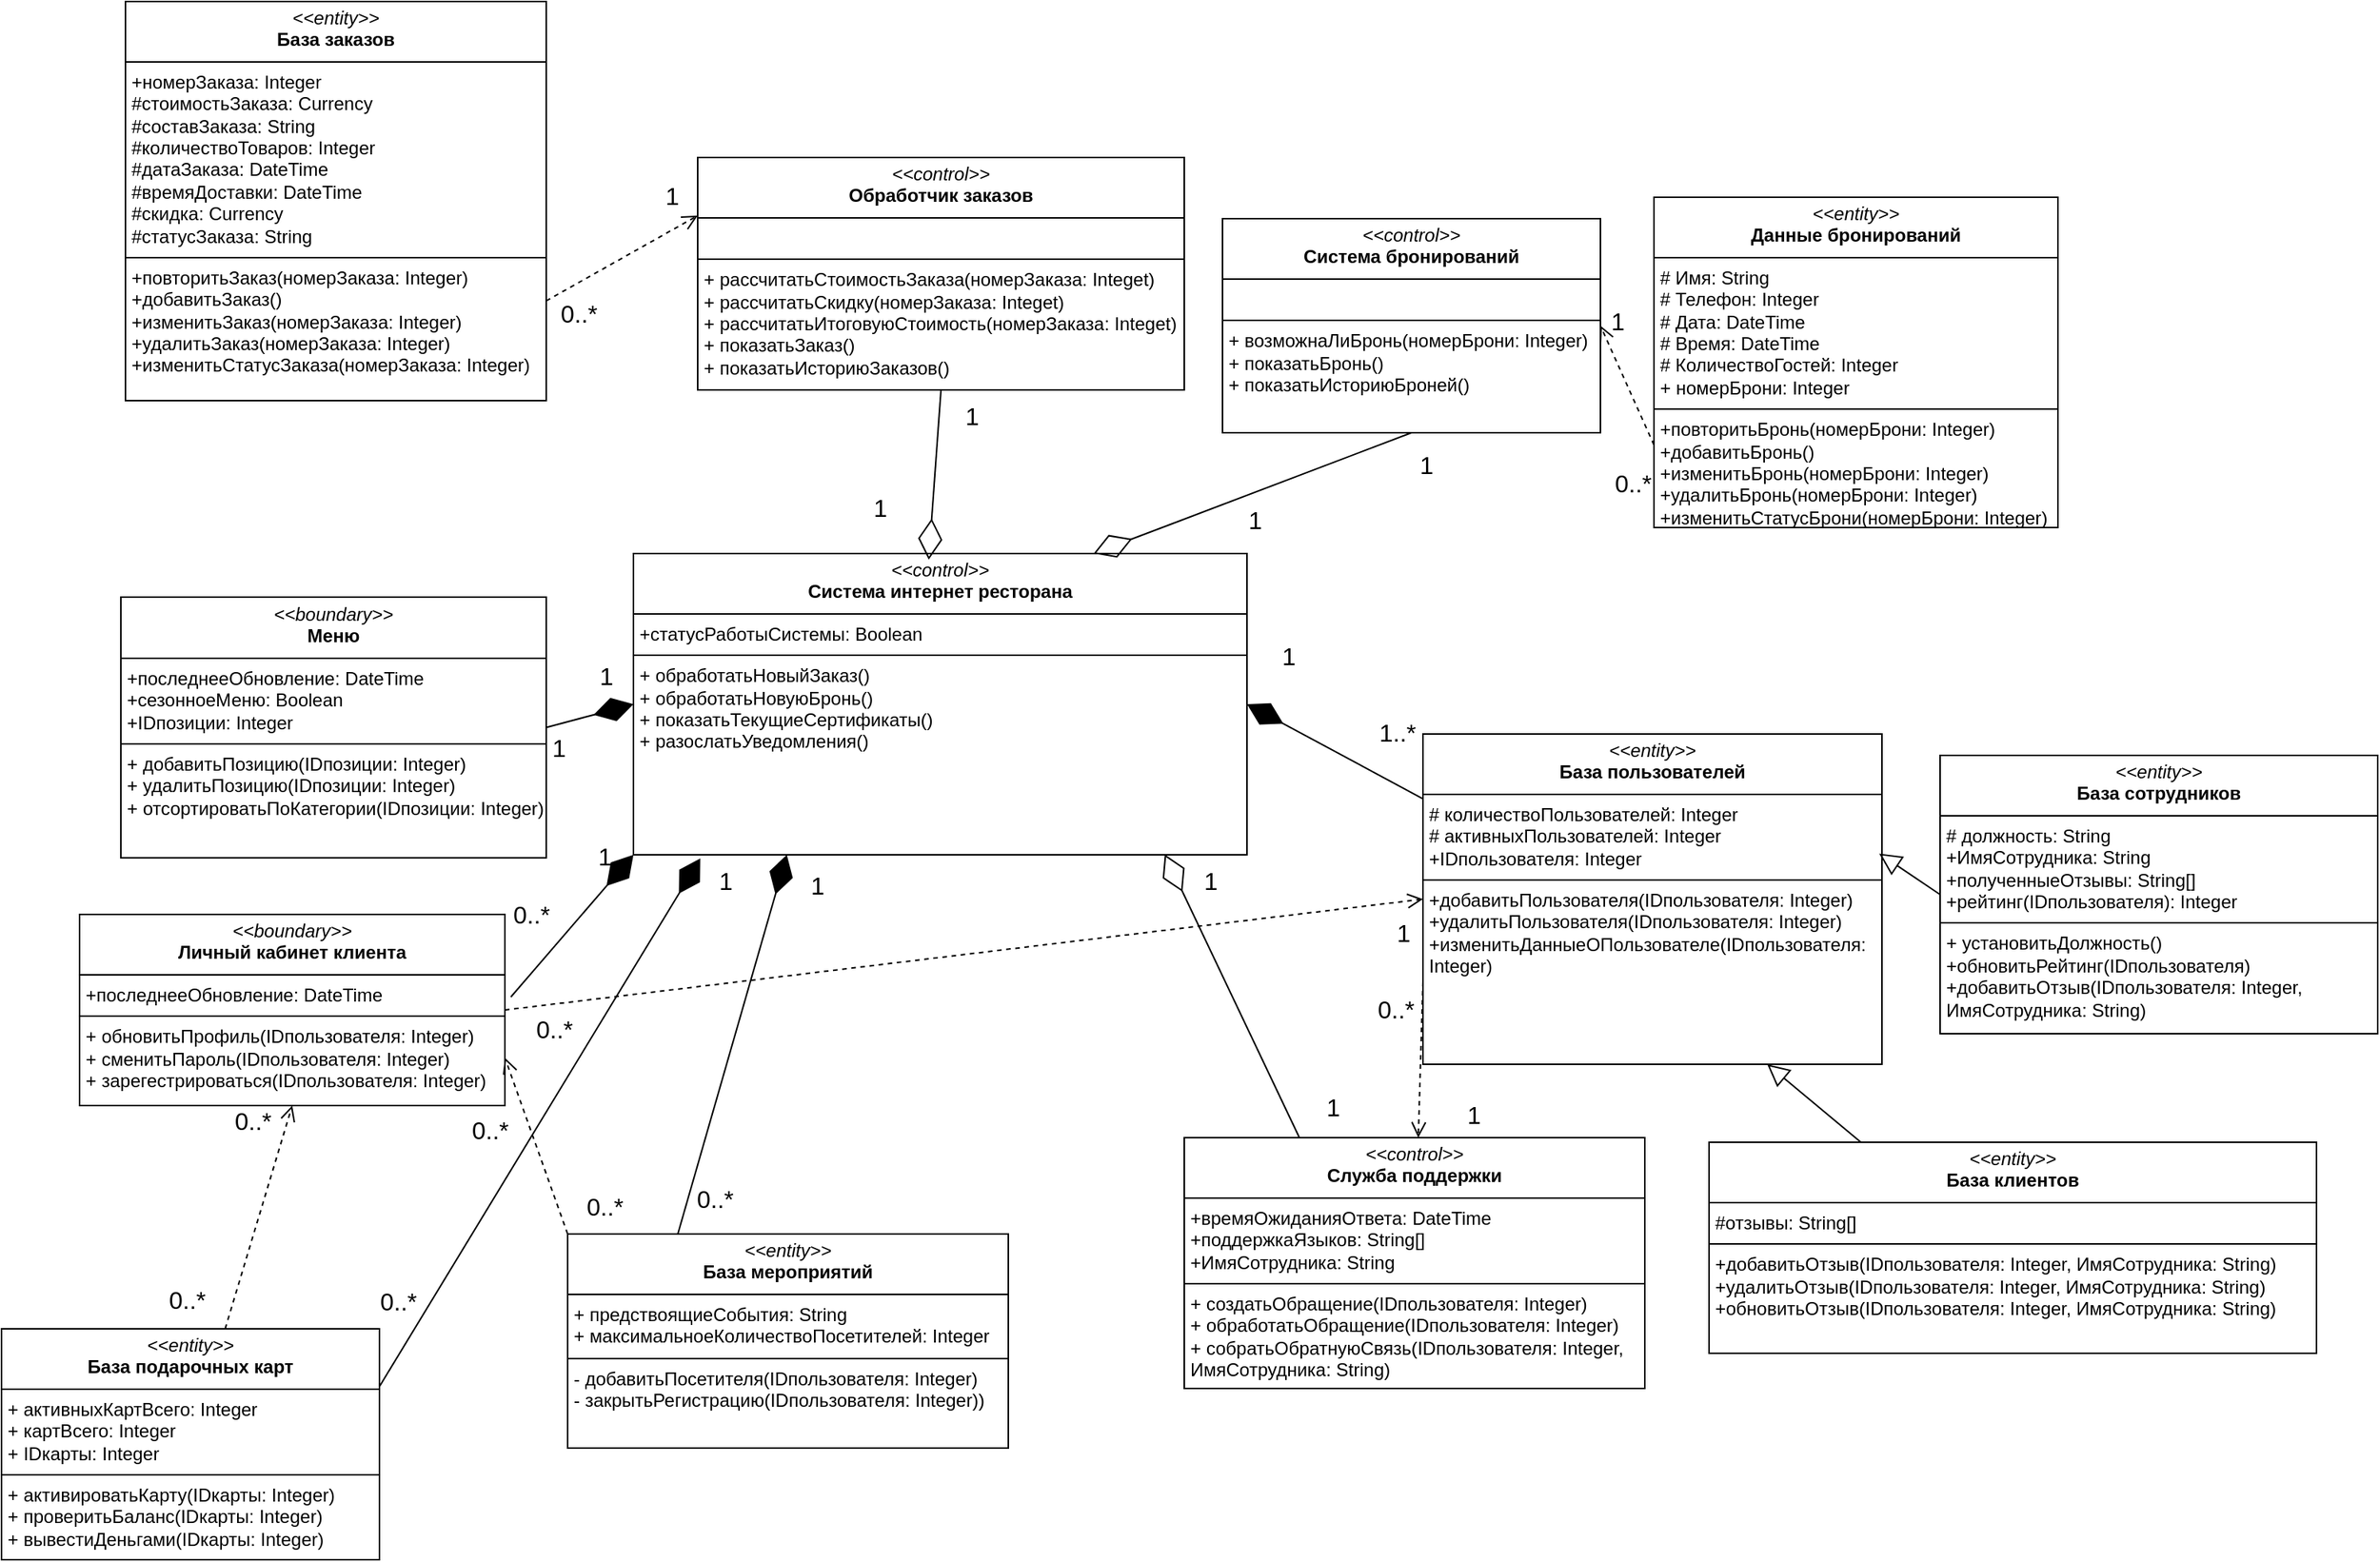 <mxfile version="26.2.3">
  <diagram name="Страница — 1" id="i-jICDS2N_sPtlZ7AATH">
    <mxGraphModel dx="1758" dy="1395" grid="0" gridSize="10" guides="1" tooltips="1" connect="1" arrows="1" fold="1" page="0" pageScale="1" pageWidth="827" pageHeight="1169" math="0" shadow="0">
      <root>
        <mxCell id="0" />
        <mxCell id="1" parent="0" />
        <mxCell id="_OhvTyBy3wQau70cZue0-6" value="&lt;p style=&quot;margin:0px;margin-top:4px;text-align:center;&quot;&gt;&lt;i&gt;&amp;lt;&amp;lt;сontrol&amp;gt;&amp;gt;&lt;/i&gt;&lt;br&gt;&lt;b&gt;Система интернет ресторана&lt;/b&gt;&lt;/p&gt;&lt;hr size=&quot;1&quot; style=&quot;border-style:solid;&quot;&gt;&lt;p style=&quot;margin:0px;margin-left:4px;&quot;&gt;+статусРаботыСистемы: Boolean&lt;/p&gt;&lt;hr size=&quot;1&quot; style=&quot;border-style:solid;&quot;&gt;&lt;p style=&quot;margin:0px;margin-left:4px;&quot;&gt;+ обработатьНовыйЗаказ()&lt;/p&gt;&lt;p style=&quot;margin:0px;margin-left:4px;&quot;&gt;+ обработатьНовуюБронь()&lt;/p&gt;&lt;p style=&quot;margin:0px;margin-left:4px;&quot;&gt;+ показатьТекущиеСертификаты()&lt;/p&gt;&lt;p style=&quot;margin:0px;margin-left:4px;&quot;&gt;&lt;span style=&quot;background-color: transparent; color: light-dark(rgb(0, 0, 0), rgb(255, 255, 255));&quot;&gt;+ разослатьУведомления()&lt;/span&gt;&lt;/p&gt;" style="verticalAlign=top;align=left;overflow=fill;html=1;whiteSpace=wrap;" vertex="1" parent="1">
          <mxGeometry x="-255" y="129" width="401" height="197" as="geometry" />
        </mxCell>
        <mxCell id="_OhvTyBy3wQau70cZue0-7" value="&lt;p style=&quot;margin:0px;margin-top:4px;text-align:center;&quot;&gt;&lt;i&gt;&amp;lt;&amp;lt;entity&amp;gt;&amp;gt;&lt;/i&gt;&lt;br&gt;&lt;b&gt;База заказов&lt;/b&gt;&lt;/p&gt;&lt;hr size=&quot;1&quot; style=&quot;border-style:solid;&quot;&gt;&lt;p style=&quot;margin:0px;margin-left:4px;&quot;&gt;+номерЗаказа: Integer&lt;/p&gt;&lt;p style=&quot;margin:0px;margin-left:4px;&quot;&gt;#стоимостьЗаказа: Currency&lt;/p&gt;&lt;p style=&quot;margin:0px;margin-left:4px;&quot;&gt;#составЗаказа: String&lt;/p&gt;&lt;p style=&quot;margin:0px;margin-left:4px;&quot;&gt;#количествоТоваров: Integer&lt;/p&gt;&lt;p style=&quot;margin:0px;margin-left:4px;&quot;&gt;#датаЗаказа: DateTime&lt;/p&gt;&lt;p style=&quot;margin:0px;margin-left:4px;&quot;&gt;#времяДоставки: DateTime&lt;/p&gt;&lt;p style=&quot;margin:0px;margin-left:4px;&quot;&gt;#скидка: Currency&lt;/p&gt;&lt;p style=&quot;margin:0px;margin-left:4px;&quot;&gt;#статусЗаказа: String&lt;br&gt;&lt;/p&gt;&lt;hr size=&quot;1&quot; style=&quot;border-style:solid;&quot;&gt;&lt;p style=&quot;margin: 0px 0px 0px 4px;&quot;&gt;+повторитьЗаказ(номерЗаказа: Integer)&lt;/p&gt;&lt;p style=&quot;margin: 0px 0px 0px 4px;&quot;&gt;+добавитьЗаказ()&lt;/p&gt;&lt;p style=&quot;margin: 0px 0px 0px 4px;&quot;&gt;+изменитьЗаказ(&lt;span style=&quot;background-color: transparent; color: light-dark(rgb(0, 0, 0), rgb(255, 255, 255));&quot;&gt;номерЗаказа: Integer&lt;/span&gt;&lt;span style=&quot;background-color: transparent; color: light-dark(rgb(0, 0, 0), rgb(255, 255, 255));&quot;&gt;)&lt;/span&gt;&lt;/p&gt;&lt;p style=&quot;margin: 0px 0px 0px 4px;&quot;&gt;+удалитьЗаказ(&lt;span style=&quot;background-color: transparent; color: light-dark(rgb(0, 0, 0), rgb(255, 255, 255));&quot;&gt;номерЗаказа: Integer&lt;/span&gt;&lt;span style=&quot;background-color: transparent; color: light-dark(rgb(0, 0, 0), rgb(255, 255, 255));&quot;&gt;)&lt;/span&gt;&lt;/p&gt;&lt;p style=&quot;margin: 0px 0px 0px 4px;&quot;&gt;&lt;span style=&quot;background-color: transparent; color: light-dark(rgb(0, 0, 0), rgb(255, 255, 255));&quot;&gt;+изменитьСтатусЗаказа(&lt;/span&gt;&lt;span style=&quot;background-color: transparent; color: light-dark(rgb(0, 0, 0), rgb(255, 255, 255));&quot;&gt;номерЗаказа: Integer&lt;/span&gt;&lt;span style=&quot;background-color: transparent; color: light-dark(rgb(0, 0, 0), rgb(255, 255, 255));&quot;&gt;)&lt;/span&gt;&lt;/p&gt;" style="verticalAlign=top;align=left;overflow=fill;html=1;whiteSpace=wrap;" vertex="1" parent="1">
          <mxGeometry x="-587" y="-232" width="275" height="261" as="geometry" />
        </mxCell>
        <mxCell id="_OhvTyBy3wQau70cZue0-8" value="&lt;p style=&quot;margin:0px;margin-top:4px;text-align:center;&quot;&gt;&lt;i&gt;&amp;lt;&amp;lt;control&amp;gt;&amp;gt;&lt;/i&gt;&lt;br&gt;&lt;b&gt;Обработчик заказов&lt;/b&gt;&lt;/p&gt;&lt;hr size=&quot;1&quot; style=&quot;border-style:solid;&quot;&gt;&lt;p style=&quot;margin:0px;margin-left:4px;&quot;&gt;&lt;br&gt;&lt;/p&gt;&lt;hr size=&quot;1&quot; style=&quot;border-style:solid;&quot;&gt;&lt;p style=&quot;margin: 0px 0px 0px 4px;&quot;&gt;+ рассчитатьСтоимостьЗаказа(номерЗаказа: Integet)&lt;/p&gt;&lt;p style=&quot;margin: 0px 0px 0px 4px;&quot;&gt;+ рассчитатьСкидку(&lt;span style=&quot;background-color: transparent; color: light-dark(rgb(0, 0, 0), rgb(255, 255, 255));&quot;&gt;номерЗаказа: Integet)&lt;/span&gt;&lt;/p&gt;&lt;p style=&quot;margin: 0px 0px 0px 4px;&quot;&gt;&lt;span style=&quot;background-color: transparent; color: light-dark(rgb(0, 0, 0), rgb(255, 255, 255));&quot;&gt;+ рассчитатьИтоговуюСтоимость(&lt;/span&gt;&lt;span style=&quot;background-color: transparent; color: light-dark(rgb(0, 0, 0), rgb(255, 255, 255));&quot;&gt;номерЗаказа: Integet)&lt;/span&gt;&lt;/p&gt;&lt;p style=&quot;margin: 0px 0px 0px 4px;&quot;&gt;+ показатьЗаказ(&lt;span style=&quot;background-color: transparent; color: light-dark(rgb(0, 0, 0), rgb(255, 255, 255));&quot;&gt;)&lt;/span&gt;&lt;/p&gt;&lt;p style=&quot;margin: 0px 0px 0px 4px;&quot;&gt;+ показатьИсториюЗаказов(&lt;span style=&quot;background-color: transparent; color: light-dark(rgb(0, 0, 0), rgb(255, 255, 255));&quot;&gt;)&lt;/span&gt;&lt;/p&gt;" style="verticalAlign=top;align=left;overflow=fill;html=1;whiteSpace=wrap;" vertex="1" parent="1">
          <mxGeometry x="-213" y="-130" width="318" height="152" as="geometry" />
        </mxCell>
        <mxCell id="_OhvTyBy3wQau70cZue0-9" value="" style="endArrow=diamondThin;endFill=0;endSize=24;html=1;rounded=0;fontSize=12;curved=1;exitX=0.5;exitY=1;exitDx=0;exitDy=0;" edge="1" parent="1" source="_OhvTyBy3wQau70cZue0-8">
          <mxGeometry width="160" relative="1" as="geometry">
            <mxPoint x="-271" y="231" as="sourcePoint" />
            <mxPoint x="-62" y="133" as="targetPoint" />
          </mxGeometry>
        </mxCell>
        <mxCell id="_OhvTyBy3wQau70cZue0-10" value="" style="html=1;verticalAlign=bottom;endArrow=open;dashed=1;endSize=8;curved=0;rounded=0;fontSize=12;exitX=1;exitY=0.75;exitDx=0;exitDy=0;entryX=0;entryY=0.25;entryDx=0;entryDy=0;" edge="1" parent="1" source="_OhvTyBy3wQau70cZue0-7" target="_OhvTyBy3wQau70cZue0-8">
          <mxGeometry relative="1" as="geometry">
            <mxPoint x="-151" y="231" as="sourcePoint" />
            <mxPoint x="-231" y="231" as="targetPoint" />
          </mxGeometry>
        </mxCell>
        <mxCell id="_OhvTyBy3wQau70cZue0-12" value="&lt;p style=&quot;margin:0px;margin-top:4px;text-align:center;&quot;&gt;&lt;i&gt;&amp;lt;&amp;lt;entity&amp;gt;&amp;gt;&lt;/i&gt;&lt;br&gt;&lt;b&gt;Данные бронирований&lt;/b&gt;&lt;/p&gt;&lt;hr size=&quot;1&quot; style=&quot;border-style:solid;&quot;&gt;&lt;p style=&quot;margin:0px;margin-left:4px;&quot;&gt;# Имя: String&lt;/p&gt;&lt;p style=&quot;margin:0px;margin-left:4px;&quot;&gt;# Телефон: Integer&lt;/p&gt;&lt;p style=&quot;margin:0px;margin-left:4px;&quot;&gt;# Дата: DateTime&lt;/p&gt;&lt;p style=&quot;margin:0px;margin-left:4px;&quot;&gt;# Время: DateTime&lt;/p&gt;&lt;p style=&quot;margin:0px;margin-left:4px;&quot;&gt;# КоличествоГостей: Integer&lt;/p&gt;&lt;p style=&quot;margin:0px;margin-left:4px;&quot;&gt;+ номерБрони: Integer&lt;/p&gt;&lt;hr size=&quot;1&quot; style=&quot;border-style:solid;&quot;&gt;&lt;p style=&quot;margin: 0px 0px 0px 4px;&quot;&gt;+повторитьБронь(номерБрони: Integer)&lt;/p&gt;&lt;p style=&quot;margin: 0px 0px 0px 4px;&quot;&gt;+добавитьБронь()&lt;/p&gt;&lt;p style=&quot;margin: 0px 0px 0px 4px;&quot;&gt;+изменитьБронь(&lt;span style=&quot;background-color: transparent; color: light-dark(rgb(0, 0, 0), rgb(255, 255, 255));&quot;&gt;номерБрони: Integer&lt;/span&gt;&lt;span style=&quot;background-color: transparent; color: light-dark(rgb(0, 0, 0), rgb(255, 255, 255));&quot;&gt;)&lt;/span&gt;&lt;/p&gt;&lt;p style=&quot;margin: 0px 0px 0px 4px;&quot;&gt;+удалитьБронь(&lt;span style=&quot;background-color: transparent; color: light-dark(rgb(0, 0, 0), rgb(255, 255, 255));&quot;&gt;номерБрони: Integer&lt;/span&gt;&lt;span style=&quot;background-color: transparent; color: light-dark(rgb(0, 0, 0), rgb(255, 255, 255));&quot;&gt;)&lt;/span&gt;&lt;/p&gt;&lt;p style=&quot;margin: 0px 0px 0px 4px;&quot;&gt;&lt;span style=&quot;background-color: transparent; color: light-dark(rgb(0, 0, 0), rgb(255, 255, 255));&quot;&gt;+изменитьСтатусБрони(&lt;/span&gt;&lt;span style=&quot;background-color: transparent; color: light-dark(rgb(0, 0, 0), rgb(255, 255, 255));&quot;&gt;номерБрони: Integer&lt;/span&gt;&lt;span style=&quot;background-color: transparent; color: light-dark(rgb(0, 0, 0), rgb(255, 255, 255));&quot;&gt;)&lt;/span&gt;&lt;/p&gt;" style="verticalAlign=top;align=left;overflow=fill;html=1;whiteSpace=wrap;" vertex="1" parent="1">
          <mxGeometry x="412" y="-104" width="264" height="216" as="geometry" />
        </mxCell>
        <mxCell id="_OhvTyBy3wQau70cZue0-13" value="&lt;p style=&quot;margin:0px;margin-top:4px;text-align:center;&quot;&gt;&lt;i&gt;&amp;lt;&amp;lt;control&amp;gt;&amp;gt;&lt;/i&gt;&lt;br&gt;&lt;b&gt;Система бронирований&lt;/b&gt;&lt;/p&gt;&lt;hr size=&quot;1&quot; style=&quot;border-style:solid;&quot;&gt;&lt;p style=&quot;margin:0px;margin-left:4px;&quot;&gt;&lt;br&gt;&lt;/p&gt;&lt;hr size=&quot;1&quot; style=&quot;border-style:solid;&quot;&gt;&lt;p style=&quot;margin:0px;margin-left:4px;&quot;&gt;+ возможнаЛиБронь(&lt;span style=&quot;background-color: transparent; color: light-dark(rgb(0, 0, 0), rgb(255, 255, 255));&quot;&gt;номерБрони: Integer)&lt;/span&gt;&lt;/p&gt;&lt;p style=&quot;margin: 0px 0px 0px 4px;&quot;&gt;+ показатьБронь()&lt;/p&gt;&lt;p style=&quot;margin: 0px 0px 0px 4px;&quot;&gt;+ показатьИсториюБроней()&lt;/p&gt;" style="verticalAlign=top;align=left;overflow=fill;html=1;whiteSpace=wrap;" vertex="1" parent="1">
          <mxGeometry x="130" y="-90" width="247" height="140" as="geometry" />
        </mxCell>
        <mxCell id="_OhvTyBy3wQau70cZue0-14" value="" style="endArrow=diamondThin;endFill=0;endSize=24;html=1;rounded=0;fontSize=12;curved=1;exitX=0.5;exitY=1;exitDx=0;exitDy=0;entryX=0.75;entryY=0;entryDx=0;entryDy=0;" edge="1" parent="1" source="_OhvTyBy3wQau70cZue0-13" target="_OhvTyBy3wQau70cZue0-6">
          <mxGeometry width="160" relative="1" as="geometry">
            <mxPoint x="-56" y="32" as="sourcePoint" />
            <mxPoint x="-52" y="143" as="targetPoint" />
          </mxGeometry>
        </mxCell>
        <mxCell id="_OhvTyBy3wQau70cZue0-15" value="" style="html=1;verticalAlign=bottom;endArrow=open;dashed=1;endSize=8;curved=0;rounded=0;fontSize=12;exitX=0;exitY=0.75;exitDx=0;exitDy=0;entryX=1;entryY=0.5;entryDx=0;entryDy=0;" edge="1" parent="1" source="_OhvTyBy3wQau70cZue0-12" target="_OhvTyBy3wQau70cZue0-13">
          <mxGeometry relative="1" as="geometry">
            <mxPoint x="-229" y="-81" as="sourcePoint" />
            <mxPoint x="-203" y="-82" as="targetPoint" />
          </mxGeometry>
        </mxCell>
        <mxCell id="_OhvTyBy3wQau70cZue0-16" value="&lt;p style=&quot;margin:0px;margin-top:4px;text-align:center;&quot;&gt;&lt;i&gt;&amp;lt;&amp;lt;boundary&amp;gt;&amp;gt;&lt;/i&gt;&lt;br&gt;&lt;b&gt;Меню&lt;/b&gt;&lt;/p&gt;&lt;hr size=&quot;1&quot; style=&quot;border-style:solid;&quot;&gt;&lt;p style=&quot;margin:0px;margin-left:4px;&quot;&gt;+последнееОбновление: DateTime&lt;/p&gt;&lt;p style=&quot;margin:0px;margin-left:4px;&quot;&gt;+сезонноеМеню: Boolean&lt;/p&gt;&lt;p style=&quot;margin:0px;margin-left:4px;&quot;&gt;+IDпозиции: Integer&lt;/p&gt;&lt;hr size=&quot;1&quot; style=&quot;border-style:solid;&quot;&gt;&lt;p style=&quot;margin:0px;margin-left:4px;&quot;&gt;+ добавитьПозицию(&lt;span style=&quot;background-color: transparent; color: light-dark(rgb(0, 0, 0), rgb(255, 255, 255));&quot;&gt;IDпозиции: Integer)&lt;/span&gt;&lt;/p&gt;&lt;p style=&quot;margin:0px;margin-left:4px;&quot;&gt;&lt;span style=&quot;background-color: transparent; color: light-dark(rgb(0, 0, 0), rgb(255, 255, 255));&quot;&gt;+ удалитьПозицию(&lt;/span&gt;&lt;span style=&quot;background-color: transparent; color: light-dark(rgb(0, 0, 0), rgb(255, 255, 255));&quot;&gt;IDпозиции: Integer)&lt;/span&gt;&lt;/p&gt;&lt;p style=&quot;margin:0px;margin-left:4px;&quot;&gt;&lt;span style=&quot;background-color: transparent; color: light-dark(rgb(0, 0, 0), rgb(255, 255, 255));&quot;&gt;+ отсортироватьПоКатегории(&lt;/span&gt;&lt;span style=&quot;background-color: transparent; color: light-dark(rgb(0, 0, 0), rgb(255, 255, 255));&quot;&gt;IDпозиции: Integer&lt;/span&gt;&lt;span style=&quot;background-color: transparent; color: light-dark(rgb(0, 0, 0), rgb(255, 255, 255));&quot;&gt;)&lt;/span&gt;&lt;/p&gt;" style="verticalAlign=top;align=left;overflow=fill;html=1;whiteSpace=wrap;" vertex="1" parent="1">
          <mxGeometry x="-590" y="157.5" width="278" height="170.5" as="geometry" />
        </mxCell>
        <mxCell id="_OhvTyBy3wQau70cZue0-17" value="" style="endArrow=diamondThin;endFill=1;endSize=24;html=1;rounded=0;fontSize=12;curved=1;exitX=1;exitY=0.5;exitDx=0;exitDy=0;entryX=0;entryY=0.5;entryDx=0;entryDy=0;" edge="1" parent="1" source="_OhvTyBy3wQau70cZue0-16" target="_OhvTyBy3wQau70cZue0-6">
          <mxGeometry width="160" relative="1" as="geometry">
            <mxPoint x="-367" y="501" as="sourcePoint" />
            <mxPoint x="-207" y="501" as="targetPoint" />
          </mxGeometry>
        </mxCell>
        <mxCell id="_OhvTyBy3wQau70cZue0-18" value="&lt;p style=&quot;margin:0px;margin-top:4px;text-align:center;&quot;&gt;&lt;i&gt;&amp;lt;&amp;lt;boundary&amp;gt;&amp;gt;&lt;/i&gt;&lt;br&gt;&lt;b&gt;Личный кабинет клиента&lt;/b&gt;&lt;/p&gt;&lt;hr size=&quot;1&quot; style=&quot;border-style:solid;&quot;&gt;&lt;p style=&quot;margin:0px;margin-left:4px;&quot;&gt;+последнееОбновление: DateTime&lt;/p&gt;&lt;hr size=&quot;1&quot; style=&quot;border-style:solid;&quot;&gt;&lt;p style=&quot;margin:0px;margin-left:4px;&quot;&gt;+ обновитьПрофиль(&lt;span style=&quot;background-color: transparent; color: light-dark(rgb(0, 0, 0), rgb(255, 255, 255));&quot;&gt;ID&lt;/span&gt;пользователя&lt;span style=&quot;background-color: transparent; color: light-dark(rgb(0, 0, 0), rgb(255, 255, 255));&quot;&gt;: Integer)&lt;/span&gt;&lt;/p&gt;&lt;p style=&quot;margin:0px;margin-left:4px;&quot;&gt;&lt;span style=&quot;background-color: transparent; color: light-dark(rgb(0, 0, 0), rgb(255, 255, 255));&quot;&gt;+ сменитьПароль(&lt;/span&gt;&lt;span style=&quot;background-color: transparent; color: light-dark(rgb(0, 0, 0), rgb(255, 255, 255));&quot;&gt;ID&lt;/span&gt;пользователя&lt;span style=&quot;background-color: transparent; color: light-dark(rgb(0, 0, 0), rgb(255, 255, 255));&quot;&gt;: Integer)&lt;/span&gt;&lt;/p&gt;&lt;p style=&quot;margin:0px;margin-left:4px;&quot;&gt;&lt;span style=&quot;background-color: transparent; color: light-dark(rgb(0, 0, 0), rgb(255, 255, 255));&quot;&gt;+ зарегестрироваться(&lt;/span&gt;&lt;span style=&quot;background-color: transparent; color: light-dark(rgb(0, 0, 0), rgb(255, 255, 255));&quot;&gt;ID&lt;/span&gt;пользователя&lt;span style=&quot;background-color: transparent; color: light-dark(rgb(0, 0, 0), rgb(255, 255, 255));&quot;&gt;: Integer&lt;/span&gt;&lt;span style=&quot;background-color: transparent; color: light-dark(rgb(0, 0, 0), rgb(255, 255, 255));&quot;&gt;)&lt;/span&gt;&lt;/p&gt;" style="verticalAlign=top;align=left;overflow=fill;html=1;whiteSpace=wrap;" vertex="1" parent="1">
          <mxGeometry x="-617" y="365" width="278" height="125" as="geometry" />
        </mxCell>
        <mxCell id="_OhvTyBy3wQau70cZue0-19" value="" style="endArrow=diamondThin;endFill=1;endSize=24;html=1;rounded=0;fontSize=12;curved=1;exitX=1.014;exitY=0.432;exitDx=0;exitDy=0;entryX=0;entryY=1;entryDx=0;entryDy=0;exitPerimeter=0;" edge="1" parent="1" source="_OhvTyBy3wQau70cZue0-18" target="_OhvTyBy3wQau70cZue0-6">
          <mxGeometry width="160" relative="1" as="geometry">
            <mxPoint x="-302" y="253" as="sourcePoint" />
            <mxPoint x="-245" y="238" as="targetPoint" />
          </mxGeometry>
        </mxCell>
        <mxCell id="_OhvTyBy3wQau70cZue0-20" value="&lt;p style=&quot;margin:0px;margin-top:4px;text-align:center;&quot;&gt;&lt;i&gt;&amp;lt;&amp;lt;entity&amp;gt;&amp;gt;&lt;/i&gt;&lt;br&gt;&lt;b&gt;База подарочных карт&lt;/b&gt;&lt;/p&gt;&lt;hr size=&quot;1&quot; style=&quot;border-style:solid;&quot;&gt;&lt;p style=&quot;margin:0px;margin-left:4px;&quot;&gt;+ активныхКартВсего: Integer&lt;/p&gt;&lt;p style=&quot;margin:0px;margin-left:4px;&quot;&gt;+ картВсего: Integer&lt;br&gt;&lt;/p&gt;&lt;p style=&quot;margin:0px;margin-left:4px;&quot;&gt;+ IDкарты: Integer&lt;/p&gt;&lt;hr size=&quot;1&quot; style=&quot;border-style:solid;&quot;&gt;&lt;p style=&quot;margin:0px;margin-left:4px;&quot;&gt;+ активироватьКарту(&lt;span style=&quot;background-color: transparent; color: light-dark(rgb(0, 0, 0), rgb(255, 255, 255));&quot;&gt;IDкарты: Integer&lt;/span&gt;&lt;span style=&quot;background-color: transparent; color: light-dark(rgb(0, 0, 0), rgb(255, 255, 255));&quot;&gt;)&lt;/span&gt;&lt;/p&gt;&lt;p style=&quot;margin:0px;margin-left:4px;&quot;&gt;&lt;span style=&quot;background-color: transparent; color: light-dark(rgb(0, 0, 0), rgb(255, 255, 255));&quot;&gt;+ проверитьБаланс(&lt;/span&gt;&lt;span style=&quot;background-color: transparent; color: light-dark(rgb(0, 0, 0), rgb(255, 255, 255));&quot;&gt;IDкарты: Integer&lt;/span&gt;&lt;span style=&quot;background-color: transparent; color: light-dark(rgb(0, 0, 0), rgb(255, 255, 255));&quot;&gt;)&lt;/span&gt;&lt;/p&gt;&lt;p style=&quot;margin:0px;margin-left:4px;&quot;&gt;&lt;span style=&quot;background-color: transparent; color: light-dark(rgb(0, 0, 0), rgb(255, 255, 255));&quot;&gt;+ вывестиДеньгами(&lt;/span&gt;&lt;span style=&quot;background-color: transparent; color: light-dark(rgb(0, 0, 0), rgb(255, 255, 255));&quot;&gt;IDкарты: Integer)&lt;/span&gt;&lt;/p&gt;" style="verticalAlign=top;align=left;overflow=fill;html=1;whiteSpace=wrap;" vertex="1" parent="1">
          <mxGeometry x="-668" y="636" width="247" height="151" as="geometry" />
        </mxCell>
        <mxCell id="_OhvTyBy3wQau70cZue0-21" value="" style="endArrow=diamondThin;endFill=1;endSize=24;html=1;rounded=0;fontSize=12;curved=1;exitX=1;exitY=0.25;exitDx=0;exitDy=0;entryX=0.109;entryY=1.012;entryDx=0;entryDy=0;entryPerimeter=0;" edge="1" parent="1" source="_OhvTyBy3wQau70cZue0-20" target="_OhvTyBy3wQau70cZue0-6">
          <mxGeometry width="160" relative="1" as="geometry">
            <mxPoint x="-325" y="429" as="sourcePoint" />
            <mxPoint x="-245" y="336" as="targetPoint" />
          </mxGeometry>
        </mxCell>
        <mxCell id="_OhvTyBy3wQau70cZue0-22" value="&lt;p style=&quot;margin:0px;margin-top:4px;text-align:center;&quot;&gt;&lt;i&gt;&amp;lt;&amp;lt;entity&amp;gt;&amp;gt;&lt;/i&gt;&lt;br&gt;&lt;b&gt;База мероприятий&lt;/b&gt;&lt;/p&gt;&lt;hr size=&quot;1&quot; style=&quot;border-style:solid;&quot;&gt;&lt;p style=&quot;margin:0px;margin-left:4px;&quot;&gt;+ предствоящиеСобытия: String&lt;br&gt;+ максимальноеКоличествоПосетителей: Integer&lt;/p&gt;&lt;hr size=&quot;1&quot; style=&quot;border-style:solid;&quot;&gt;&lt;p style=&quot;margin:0px;margin-left:4px;&quot;&gt;- добавитьПосетителя(IDпользователя: Integer)&lt;/p&gt;&lt;p style=&quot;margin:0px;margin-left:4px;&quot;&gt;- закрытьРегистрацию(&lt;span style=&quot;background-color: transparent; color: light-dark(rgb(0, 0, 0), rgb(255, 255, 255));&quot;&gt;ID&lt;/span&gt;пользователя&lt;span style=&quot;background-color: transparent; color: light-dark(rgb(0, 0, 0), rgb(255, 255, 255));&quot;&gt;: Integer)&lt;/span&gt;&lt;span style=&quot;background-color: transparent; color: light-dark(rgb(0, 0, 0), rgb(255, 255, 255));&quot;&gt;)&lt;/span&gt;&lt;/p&gt;" style="verticalAlign=top;align=left;overflow=fill;html=1;whiteSpace=wrap;" vertex="1" parent="1">
          <mxGeometry x="-298" y="574" width="288" height="140" as="geometry" />
        </mxCell>
        <mxCell id="_OhvTyBy3wQau70cZue0-23" value="" style="endArrow=diamondThin;endFill=1;endSize=24;html=1;rounded=0;fontSize=12;curved=1;exitX=0.25;exitY=0;exitDx=0;exitDy=0;entryX=0.25;entryY=1;entryDx=0;entryDy=0;" edge="1" parent="1" source="_OhvTyBy3wQau70cZue0-22" target="_OhvTyBy3wQau70cZue0-6">
          <mxGeometry width="160" relative="1" as="geometry">
            <mxPoint x="-314" y="572" as="sourcePoint" />
            <mxPoint x="-201" y="338" as="targetPoint" />
          </mxGeometry>
        </mxCell>
        <mxCell id="_OhvTyBy3wQau70cZue0-24" value="" style="html=1;verticalAlign=bottom;endArrow=open;dashed=1;endSize=8;curved=0;rounded=0;fontSize=12;exitX=0;exitY=0;exitDx=0;exitDy=0;entryX=1;entryY=0.75;entryDx=0;entryDy=0;" edge="1" parent="1" source="_OhvTyBy3wQau70cZue0-22" target="_OhvTyBy3wQau70cZue0-18">
          <mxGeometry relative="1" as="geometry">
            <mxPoint x="55" y="659" as="sourcePoint" />
            <mxPoint x="20" y="581" as="targetPoint" />
          </mxGeometry>
        </mxCell>
        <mxCell id="_OhvTyBy3wQau70cZue0-25" value="" style="html=1;verticalAlign=bottom;endArrow=open;dashed=1;endSize=8;curved=0;rounded=0;fontSize=12;entryX=0.5;entryY=1;entryDx=0;entryDy=0;" edge="1" parent="1" source="_OhvTyBy3wQau70cZue0-20" target="_OhvTyBy3wQau70cZue0-18">
          <mxGeometry relative="1" as="geometry">
            <mxPoint x="-288" y="584" as="sourcePoint" />
            <mxPoint x="-329" y="469" as="targetPoint" />
          </mxGeometry>
        </mxCell>
        <mxCell id="_OhvTyBy3wQau70cZue0-26" value="&lt;p style=&quot;margin:0px;margin-top:4px;text-align:center;&quot;&gt;&lt;i&gt;&amp;lt;&amp;lt;control&amp;gt;&amp;gt;&lt;/i&gt;&lt;br&gt;&lt;b&gt;Служба поддержки&lt;/b&gt;&lt;/p&gt;&lt;hr size=&quot;1&quot; style=&quot;border-style:solid;&quot;&gt;&lt;p style=&quot;margin:0px;margin-left:4px;&quot;&gt;+времяОжиданияОтвета: DateTime&lt;/p&gt;&lt;p style=&quot;margin:0px;margin-left:4px;&quot;&gt;+поддержкаЯзыков: String[]&lt;/p&gt;&lt;p style=&quot;margin:0px;margin-left:4px;&quot;&gt;+ИмяСотрудника: String&lt;/p&gt;&lt;hr size=&quot;1&quot; style=&quot;border-style:solid;&quot;&gt;&lt;p style=&quot;margin:0px;margin-left:4px;&quot;&gt;+ создатьОбращение(IDпользователя: Integer)&lt;/p&gt;&lt;p style=&quot;margin:0px;margin-left:4px;&quot;&gt;+ обработатьОбращение(&lt;span style=&quot;background-color: transparent; color: light-dark(rgb(0, 0, 0), rgb(255, 255, 255));&quot;&gt;ID&lt;/span&gt;пользователя&lt;span style=&quot;background-color: transparent; color: light-dark(rgb(0, 0, 0), rgb(255, 255, 255));&quot;&gt;: Integer&lt;/span&gt;&lt;span style=&quot;background-color: transparent; color: light-dark(rgb(0, 0, 0), rgb(255, 255, 255));&quot;&gt;)&lt;/span&gt;&lt;/p&gt;&lt;p style=&quot;margin:0px;margin-left:4px;&quot;&gt;&lt;span style=&quot;background-color: transparent; color: light-dark(rgb(0, 0, 0), rgb(255, 255, 255));&quot;&gt;+ собратьОбратнуюСвязь(&lt;/span&gt;&lt;span style=&quot;background-color: transparent; color: light-dark(rgb(0, 0, 0), rgb(255, 255, 255));&quot;&gt;ID&lt;/span&gt;пользователя&lt;span style=&quot;background-color: transparent; color: light-dark(rgb(0, 0, 0), rgb(255, 255, 255));&quot;&gt;: Integer, ИмяСотрудника&lt;/span&gt;&lt;span style=&quot;background-color: transparent; color: light-dark(rgb(0, 0, 0), rgb(255, 255, 255));&quot;&gt;: String&lt;/span&gt;&lt;span style=&quot;background-color: transparent; color: light-dark(rgb(0, 0, 0), rgb(255, 255, 255));&quot;&gt;)&lt;/span&gt;&lt;/p&gt;" style="verticalAlign=top;align=left;overflow=fill;html=1;whiteSpace=wrap;" vertex="1" parent="1">
          <mxGeometry x="105" y="511" width="301" height="164" as="geometry" />
        </mxCell>
        <mxCell id="_OhvTyBy3wQau70cZue0-27" value="" style="endArrow=diamondThin;endFill=0;endSize=24;html=1;rounded=0;fontSize=12;curved=1;exitX=0.25;exitY=0;exitDx=0;exitDy=0;entryX=0.866;entryY=0.999;entryDx=0;entryDy=0;entryPerimeter=0;" edge="1" parent="1" source="_OhvTyBy3wQau70cZue0-26" target="_OhvTyBy3wQau70cZue0-6">
          <mxGeometry width="160" relative="1" as="geometry">
            <mxPoint x="263" y="60" as="sourcePoint" />
            <mxPoint x="56" y="139" as="targetPoint" />
          </mxGeometry>
        </mxCell>
        <mxCell id="_OhvTyBy3wQau70cZue0-28" value="&lt;p style=&quot;margin:0px;margin-top:4px;text-align:center;&quot;&gt;&lt;i&gt;&amp;lt;&amp;lt;entity&amp;gt;&amp;gt;&lt;/i&gt;&lt;br&gt;&lt;b&gt;База пользователей&lt;/b&gt;&lt;/p&gt;&lt;hr size=&quot;1&quot; style=&quot;border-style:solid;&quot;&gt;&lt;p style=&quot;margin:0px;margin-left:4px;&quot;&gt;# количествоПользователей: Integer&lt;/p&gt;&lt;p style=&quot;margin:0px;margin-left:4px;&quot;&gt;# активныхПользователей: Integer&lt;/p&gt;&lt;p style=&quot;margin:0px;margin-left:4px;&quot;&gt;+IDпользователя: Integer&lt;/p&gt;&lt;hr size=&quot;1&quot; style=&quot;border-style:solid;&quot;&gt;&lt;p style=&quot;margin: 0px 0px 0px 4px;&quot;&gt;+добавитьПользователя(&lt;span style=&quot;background-color: transparent; color: light-dark(rgb(0, 0, 0), rgb(255, 255, 255));&quot;&gt;ID&lt;/span&gt;пользователя&lt;span style=&quot;background-color: transparent; color: light-dark(rgb(0, 0, 0), rgb(255, 255, 255));&quot;&gt;: Integer&lt;/span&gt;&lt;span style=&quot;background-color: transparent; color: light-dark(rgb(0, 0, 0), rgb(255, 255, 255));&quot;&gt;)&lt;/span&gt;&lt;/p&gt;&lt;p style=&quot;margin: 0px 0px 0px 4px;&quot;&gt;&lt;span style=&quot;background-color: transparent; color: light-dark(rgb(0, 0, 0), rgb(255, 255, 255));&quot;&gt;+удалитьПользователя(&lt;/span&gt;&lt;span style=&quot;background-color: transparent; color: light-dark(rgb(0, 0, 0), rgb(255, 255, 255));&quot;&gt;ID&lt;/span&gt;&lt;span style=&quot;background-color: transparent; color: light-dark(rgb(0, 0, 0), rgb(255, 255, 255));&quot;&gt;пользователя&lt;/span&gt;&lt;span style=&quot;background-color: transparent; color: light-dark(rgb(0, 0, 0), rgb(255, 255, 255));&quot;&gt;: Integer&lt;/span&gt;&lt;span style=&quot;background-color: transparent; color: light-dark(rgb(0, 0, 0), rgb(255, 255, 255));&quot;&gt;)&lt;/span&gt;&lt;/p&gt;&lt;p style=&quot;margin: 0px 0px 0px 4px;&quot;&gt;&lt;span style=&quot;background-color: transparent; color: light-dark(rgb(0, 0, 0), rgb(255, 255, 255));&quot;&gt;+изменитьДанныеОПользователе(&lt;/span&gt;&lt;span style=&quot;background-color: transparent; color: light-dark(rgb(0, 0, 0), rgb(255, 255, 255));&quot;&gt;ID&lt;/span&gt;пользователя&lt;span style=&quot;background-color: transparent; color: light-dark(rgb(0, 0, 0), rgb(255, 255, 255));&quot;&gt;: Integer&lt;/span&gt;&lt;span style=&quot;background-color: transparent; color: light-dark(rgb(0, 0, 0), rgb(255, 255, 255));&quot;&gt;)&lt;/span&gt;&lt;/p&gt;" style="verticalAlign=top;align=left;overflow=fill;html=1;whiteSpace=wrap;" vertex="1" parent="1">
          <mxGeometry x="261" y="247" width="300" height="216" as="geometry" />
        </mxCell>
        <mxCell id="_OhvTyBy3wQau70cZue0-29" value="" style="html=1;verticalAlign=bottom;endArrow=open;dashed=1;endSize=8;curved=0;rounded=0;fontSize=12;exitX=0;exitY=0.75;exitDx=0;exitDy=0;" edge="1" parent="1" source="_OhvTyBy3wQau70cZue0-28" target="_OhvTyBy3wQau70cZue0-26">
          <mxGeometry relative="1" as="geometry">
            <mxPoint x="422" y="68" as="sourcePoint" />
            <mxPoint x="387" y="-10" as="targetPoint" />
          </mxGeometry>
        </mxCell>
        <mxCell id="_OhvTyBy3wQau70cZue0-30" value="" style="html=1;verticalAlign=bottom;endArrow=open;dashed=1;endSize=8;curved=0;rounded=0;fontSize=12;exitX=1;exitY=0.5;exitDx=0;exitDy=0;entryX=0;entryY=0.5;entryDx=0;entryDy=0;" edge="1" parent="1" source="_OhvTyBy3wQau70cZue0-18" target="_OhvTyBy3wQau70cZue0-28">
          <mxGeometry relative="1" as="geometry">
            <mxPoint x="432" y="78" as="sourcePoint" />
            <mxPoint x="397" as="targetPoint" />
          </mxGeometry>
        </mxCell>
        <mxCell id="_OhvTyBy3wQau70cZue0-32" value="" style="endArrow=diamondThin;endFill=1;endSize=24;html=1;rounded=0;fontSize=12;curved=1;exitX=0.001;exitY=0.197;exitDx=0;exitDy=0;exitPerimeter=0;entryX=1;entryY=0.5;entryDx=0;entryDy=0;" edge="1" parent="1" source="_OhvTyBy3wQau70cZue0-28" target="_OhvTyBy3wQau70cZue0-6">
          <mxGeometry width="160" relative="1" as="geometry">
            <mxPoint x="160" y="359" as="sourcePoint" />
            <mxPoint x="320" y="359" as="targetPoint" />
          </mxGeometry>
        </mxCell>
        <mxCell id="_OhvTyBy3wQau70cZue0-33" value="&lt;p style=&quot;margin:0px;margin-top:4px;text-align:center;&quot;&gt;&lt;i&gt;&amp;lt;&amp;lt;entity&amp;gt;&amp;gt;&lt;/i&gt;&lt;br&gt;&lt;b&gt;База сотрудников&lt;/b&gt;&lt;/p&gt;&lt;hr size=&quot;1&quot; style=&quot;border-style:solid;&quot;&gt;&lt;p style=&quot;margin:0px;margin-left:4px;&quot;&gt;# должность: String&lt;br&gt;&lt;/p&gt;&lt;p style=&quot;margin:0px;margin-left:4px;&quot;&gt;+ИмяСотрудника: String&lt;/p&gt;&lt;p style=&quot;margin:0px;margin-left:4px;&quot;&gt;+полученныеОтзывы: String[]&lt;/p&gt;&lt;p style=&quot;margin:0px;margin-left:4px;&quot;&gt;+рейтинг(IDпользователя): Integer&lt;/p&gt;&lt;hr size=&quot;1&quot; style=&quot;border-style:solid;&quot;&gt;&lt;p style=&quot;margin: 0px 0px 0px 4px;&quot;&gt;+ установитьДолжность()&lt;/p&gt;&lt;p style=&quot;margin: 0px 0px 0px 4px;&quot;&gt;+обновитьРейтинг(IDпользователя)&lt;/p&gt;&lt;p style=&quot;margin: 0px 0px 0px 4px;&quot;&gt;+добавитьОтзыв(&lt;span style=&quot;background-color: transparent; color: light-dark(rgb(0, 0, 0), rgb(255, 255, 255));&quot;&gt;ID&lt;/span&gt;&lt;span style=&quot;background-color: transparent; color: light-dark(rgb(0, 0, 0), rgb(255, 255, 255));&quot;&gt;пользователя&lt;/span&gt;&lt;span style=&quot;background-color: transparent; color: light-dark(rgb(0, 0, 0), rgb(255, 255, 255));&quot;&gt;: Integer, ИмяСотрудника&lt;/span&gt;&lt;span style=&quot;background-color: transparent; color: light-dark(rgb(0, 0, 0), rgb(255, 255, 255));&quot;&gt;: String&lt;/span&gt;&lt;span style=&quot;background-color: transparent; color: light-dark(rgb(0, 0, 0), rgb(255, 255, 255));&quot;&gt;)&lt;/span&gt;&lt;/p&gt;" style="verticalAlign=top;align=left;overflow=fill;html=1;whiteSpace=wrap;" vertex="1" parent="1">
          <mxGeometry x="599" y="261" width="286" height="182" as="geometry" />
        </mxCell>
        <mxCell id="_OhvTyBy3wQau70cZue0-34" value="&lt;p style=&quot;margin:0px;margin-top:4px;text-align:center;&quot;&gt;&lt;i&gt;&amp;lt;&amp;lt;entity&amp;gt;&amp;gt;&lt;/i&gt;&lt;br&gt;&lt;b&gt;База клиентов&lt;/b&gt;&lt;/p&gt;&lt;hr size=&quot;1&quot; style=&quot;border-style:solid;&quot;&gt;&lt;p style=&quot;margin:0px;margin-left:4px;&quot;&gt;#отзывы: String[]&lt;/p&gt;&lt;hr size=&quot;1&quot; style=&quot;border-style:solid;&quot;&gt;&lt;p style=&quot;margin: 0px 0px 0px 4px;&quot;&gt;+добавитьОтзыв(&lt;span style=&quot;background-color: transparent; color: light-dark(rgb(0, 0, 0), rgb(255, 255, 255));&quot;&gt;ID&lt;/span&gt;&lt;span style=&quot;background-color: transparent; color: light-dark(rgb(0, 0, 0), rgb(255, 255, 255));&quot;&gt;пользователя&lt;/span&gt;&lt;span style=&quot;background-color: transparent; color: light-dark(rgb(0, 0, 0), rgb(255, 255, 255));&quot;&gt;: Integer, ИмяСотрудника&lt;/span&gt;&lt;span style=&quot;background-color: transparent; color: light-dark(rgb(0, 0, 0), rgb(255, 255, 255));&quot;&gt;: String&lt;/span&gt;&lt;span style=&quot;background-color: transparent; color: light-dark(rgb(0, 0, 0), rgb(255, 255, 255));&quot;&gt;)&lt;/span&gt;&lt;/p&gt;&lt;p style=&quot;margin: 0px 0px 0px 4px;&quot;&gt;+удалитьОтзыв(&lt;span style=&quot;background-color: transparent; color: light-dark(rgb(0, 0, 0), rgb(255, 255, 255));&quot;&gt;ID&lt;/span&gt;&lt;span style=&quot;background-color: transparent; color: light-dark(rgb(0, 0, 0), rgb(255, 255, 255));&quot;&gt;пользователя&lt;/span&gt;&lt;span style=&quot;background-color: transparent; color: light-dark(rgb(0, 0, 0), rgb(255, 255, 255));&quot;&gt;: Integer, ИмяСотрудника&lt;/span&gt;&lt;span style=&quot;background-color: transparent; color: light-dark(rgb(0, 0, 0), rgb(255, 255, 255));&quot;&gt;: String&lt;/span&gt;&lt;span style=&quot;background-color: transparent; color: light-dark(rgb(0, 0, 0), rgb(255, 255, 255));&quot;&gt;)&lt;/span&gt;&lt;/p&gt;&lt;p style=&quot;margin: 0px 0px 0px 4px;&quot;&gt;+обновитьОтзыв(&lt;span style=&quot;background-color: transparent; color: light-dark(rgb(0, 0, 0), rgb(255, 255, 255));&quot;&gt;ID&lt;/span&gt;&lt;span style=&quot;background-color: transparent; color: light-dark(rgb(0, 0, 0), rgb(255, 255, 255));&quot;&gt;пользователя&lt;/span&gt;&lt;span style=&quot;background-color: transparent; color: light-dark(rgb(0, 0, 0), rgb(255, 255, 255));&quot;&gt;: Integer, ИмяСотрудника&lt;/span&gt;&lt;span style=&quot;background-color: transparent; color: light-dark(rgb(0, 0, 0), rgb(255, 255, 255));&quot;&gt;: String&lt;/span&gt;&lt;span style=&quot;background-color: transparent; color: light-dark(rgb(0, 0, 0), rgb(255, 255, 255));&quot;&gt;)&lt;/span&gt;&lt;/p&gt;" style="verticalAlign=top;align=left;overflow=fill;html=1;whiteSpace=wrap;" vertex="1" parent="1">
          <mxGeometry x="448" y="514" width="397" height="138" as="geometry" />
        </mxCell>
        <mxCell id="_OhvTyBy3wQau70cZue0-35" value="" style="endArrow=block;endFill=0;endSize=12;html=1;rounded=0;fontSize=12;curved=1;exitX=0;exitY=0.5;exitDx=0;exitDy=0;entryX=0.994;entryY=0.362;entryDx=0;entryDy=0;entryPerimeter=0;" edge="1" parent="1" source="_OhvTyBy3wQau70cZue0-33" target="_OhvTyBy3wQau70cZue0-28">
          <mxGeometry width="160" relative="1" as="geometry">
            <mxPoint x="515" y="630" as="sourcePoint" />
            <mxPoint x="675" y="630" as="targetPoint" />
          </mxGeometry>
        </mxCell>
        <mxCell id="_OhvTyBy3wQau70cZue0-36" value="" style="endArrow=block;endFill=0;endSize=12;html=1;rounded=0;fontSize=12;curved=1;exitX=0.25;exitY=0;exitDx=0;exitDy=0;entryX=0.75;entryY=1;entryDx=0;entryDy=0;" edge="1" parent="1" source="_OhvTyBy3wQau70cZue0-34" target="_OhvTyBy3wQau70cZue0-28">
          <mxGeometry width="160" relative="1" as="geometry">
            <mxPoint x="515" y="630" as="sourcePoint" />
            <mxPoint x="675" y="630" as="targetPoint" />
          </mxGeometry>
        </mxCell>
        <mxCell id="_OhvTyBy3wQau70cZue0-37" value="1" style="text;html=1;align=center;verticalAlign=middle;resizable=0;points=[];autosize=1;strokeColor=none;fillColor=none;fontSize=16;" vertex="1" parent="1">
          <mxGeometry x="249" y="55" width="27" height="31" as="geometry" />
        </mxCell>
        <mxCell id="_OhvTyBy3wQau70cZue0-39" value="1" style="text;html=1;align=center;verticalAlign=middle;resizable=0;points=[];autosize=1;strokeColor=none;fillColor=none;fontSize=16;" vertex="1" parent="1">
          <mxGeometry x="137.5" y="91.5" width="27" height="31" as="geometry" />
        </mxCell>
        <mxCell id="_OhvTyBy3wQau70cZue0-40" value="1" style="text;html=1;align=center;verticalAlign=middle;resizable=0;points=[];autosize=1;strokeColor=none;fillColor=none;fontSize=16;" vertex="1" parent="1">
          <mxGeometry x="374.5" y="-38.5" width="27" height="31" as="geometry" />
        </mxCell>
        <mxCell id="_OhvTyBy3wQau70cZue0-42" value="0..*" style="text;html=1;align=center;verticalAlign=middle;resizable=0;points=[];autosize=1;strokeColor=none;fillColor=none;fontSize=16;" vertex="1" parent="1">
          <mxGeometry x="377" y="67" width="42" height="31" as="geometry" />
        </mxCell>
        <mxCell id="_OhvTyBy3wQau70cZue0-43" value="1" style="text;html=1;align=center;verticalAlign=middle;resizable=0;points=[];autosize=1;strokeColor=none;fillColor=none;fontSize=16;" vertex="1" parent="1">
          <mxGeometry x="-47.5" y="23.5" width="27" height="31" as="geometry" />
        </mxCell>
        <mxCell id="_OhvTyBy3wQau70cZue0-44" value="1" style="text;html=1;align=center;verticalAlign=middle;resizable=0;points=[];autosize=1;strokeColor=none;fillColor=none;fontSize=16;" vertex="1" parent="1">
          <mxGeometry x="-107.5" y="83.5" width="27" height="31" as="geometry" />
        </mxCell>
        <mxCell id="_OhvTyBy3wQau70cZue0-45" value="1" style="text;html=1;align=center;verticalAlign=middle;resizable=0;points=[];autosize=1;strokeColor=none;fillColor=none;fontSize=16;" vertex="1" parent="1">
          <mxGeometry x="-244" y="-121" width="27" height="31" as="geometry" />
        </mxCell>
        <mxCell id="_OhvTyBy3wQau70cZue0-46" value="0..*" style="text;html=1;align=center;verticalAlign=middle;resizable=0;points=[];autosize=1;strokeColor=none;fillColor=none;fontSize=16;" vertex="1" parent="1">
          <mxGeometry x="-312.5" y="-43.5" width="42" height="31" as="geometry" />
        </mxCell>
        <mxCell id="_OhvTyBy3wQau70cZue0-47" value="1" style="text;html=1;align=center;verticalAlign=middle;resizable=0;points=[];autosize=1;strokeColor=none;fillColor=none;fontSize=16;" vertex="1" parent="1">
          <mxGeometry x="159.5" y="180.5" width="27" height="31" as="geometry" />
        </mxCell>
        <mxCell id="_OhvTyBy3wQau70cZue0-48" value="1..*" style="text;html=1;align=center;verticalAlign=middle;resizable=0;points=[];autosize=1;strokeColor=none;fillColor=none;fontSize=16;" vertex="1" parent="1">
          <mxGeometry x="222.5" y="230.5" width="42" height="31" as="geometry" />
        </mxCell>
        <mxCell id="_OhvTyBy3wQau70cZue0-51" value="1" style="text;html=1;align=center;verticalAlign=middle;resizable=0;points=[];autosize=1;strokeColor=none;fillColor=none;fontSize=16;" vertex="1" parent="1">
          <mxGeometry x="108.5" y="327.5" width="27" height="31" as="geometry" />
        </mxCell>
        <mxCell id="_OhvTyBy3wQau70cZue0-52" value="1" style="text;html=1;align=center;verticalAlign=middle;resizable=0;points=[];autosize=1;strokeColor=none;fillColor=none;fontSize=16;" vertex="1" parent="1">
          <mxGeometry x="188.5" y="475.5" width="27" height="31" as="geometry" />
        </mxCell>
        <mxCell id="_OhvTyBy3wQau70cZue0-53" value="0..*" style="text;html=1;align=center;verticalAlign=middle;resizable=0;points=[];autosize=1;strokeColor=none;fillColor=none;fontSize=16;" vertex="1" parent="1">
          <mxGeometry x="-223.5" y="535.5" width="42" height="31" as="geometry" />
        </mxCell>
        <mxCell id="_OhvTyBy3wQau70cZue0-54" value="1" style="text;html=1;align=center;verticalAlign=middle;resizable=0;points=[];autosize=1;strokeColor=none;fillColor=none;fontSize=16;" vertex="1" parent="1">
          <mxGeometry x="-148.5" y="330.5" width="27" height="31" as="geometry" />
        </mxCell>
        <mxCell id="_OhvTyBy3wQau70cZue0-55" value="1" style="text;html=1;align=center;verticalAlign=middle;resizable=0;points=[];autosize=1;strokeColor=none;fillColor=none;fontSize=16;" vertex="1" parent="1">
          <mxGeometry x="-208.5" y="327.5" width="27" height="31" as="geometry" />
        </mxCell>
        <mxCell id="_OhvTyBy3wQau70cZue0-56" value="0..*" style="text;html=1;align=center;verticalAlign=middle;resizable=0;points=[];autosize=1;strokeColor=none;fillColor=none;fontSize=16;" vertex="1" parent="1">
          <mxGeometry x="-430" y="602" width="42" height="31" as="geometry" />
        </mxCell>
        <mxCell id="_OhvTyBy3wQau70cZue0-58" value="1" style="text;html=1;align=center;verticalAlign=middle;resizable=0;points=[];autosize=1;strokeColor=none;fillColor=none;fontSize=16;" vertex="1" parent="1">
          <mxGeometry x="-288" y="311" width="27" height="31" as="geometry" />
        </mxCell>
        <mxCell id="_OhvTyBy3wQau70cZue0-61" value="0..*" style="text;html=1;align=center;verticalAlign=middle;resizable=0;points=[];autosize=1;strokeColor=none;fillColor=none;fontSize=16;" vertex="1" parent="1">
          <mxGeometry x="-343" y="349" width="42" height="31" as="geometry" />
        </mxCell>
        <mxCell id="_OhvTyBy3wQau70cZue0-63" value="0..*" style="text;html=1;align=center;verticalAlign=middle;resizable=0;points=[];autosize=1;strokeColor=none;fillColor=none;fontSize=16;" vertex="1" parent="1">
          <mxGeometry x="-525.5" y="484.5" width="42" height="31" as="geometry" />
        </mxCell>
        <mxCell id="_OhvTyBy3wQau70cZue0-64" value="0..*" style="text;html=1;align=center;verticalAlign=middle;resizable=0;points=[];autosize=1;strokeColor=none;fillColor=none;fontSize=16;" vertex="1" parent="1">
          <mxGeometry x="-568.5" y="601.5" width="42" height="31" as="geometry" />
        </mxCell>
        <mxCell id="_OhvTyBy3wQau70cZue0-65" value="0..*" style="text;html=1;align=center;verticalAlign=middle;resizable=0;points=[];autosize=1;strokeColor=none;fillColor=none;fontSize=16;" vertex="1" parent="1">
          <mxGeometry x="-295.5" y="540" width="42" height="31" as="geometry" />
        </mxCell>
        <mxCell id="_OhvTyBy3wQau70cZue0-66" value="0..*" style="text;html=1;align=center;verticalAlign=middle;resizable=0;points=[];autosize=1;strokeColor=none;fillColor=none;fontSize=16;" vertex="1" parent="1">
          <mxGeometry x="-370" y="490" width="42" height="31" as="geometry" />
        </mxCell>
        <mxCell id="_OhvTyBy3wQau70cZue0-67" value="0..*" style="text;html=1;align=center;verticalAlign=middle;resizable=0;points=[];autosize=1;strokeColor=none;fillColor=none;fontSize=16;" vertex="1" parent="1">
          <mxGeometry x="-328.5" y="424.5" width="42" height="31" as="geometry" />
        </mxCell>
        <mxCell id="_OhvTyBy3wQau70cZue0-68" value="1" style="text;html=1;align=center;verticalAlign=middle;resizable=0;points=[];autosize=1;strokeColor=none;fillColor=none;fontSize=16;" vertex="1" parent="1">
          <mxGeometry x="234" y="361.5" width="27" height="31" as="geometry" />
        </mxCell>
        <mxCell id="_OhvTyBy3wQau70cZue0-69" value="1" style="text;html=1;align=center;verticalAlign=middle;resizable=0;points=[];autosize=1;strokeColor=none;fillColor=none;fontSize=16;" vertex="1" parent="1">
          <mxGeometry x="-286.5" y="193" width="27" height="31" as="geometry" />
        </mxCell>
        <mxCell id="_OhvTyBy3wQau70cZue0-70" value="1" style="text;html=1;align=center;verticalAlign=middle;resizable=0;points=[];autosize=1;strokeColor=none;fillColor=none;fontSize=16;" vertex="1" parent="1">
          <mxGeometry x="-318" y="240" width="27" height="31" as="geometry" />
        </mxCell>
        <mxCell id="_OhvTyBy3wQau70cZue0-71" value="1" style="text;html=1;align=center;verticalAlign=middle;resizable=0;points=[];autosize=1;strokeColor=none;fillColor=none;fontSize=16;" vertex="1" parent="1">
          <mxGeometry x="280" y="480" width="27" height="31" as="geometry" />
        </mxCell>
        <mxCell id="_OhvTyBy3wQau70cZue0-72" value="0..*" style="text;html=1;align=center;verticalAlign=middle;resizable=0;points=[];autosize=1;strokeColor=none;fillColor=none;fontSize=16;" vertex="1" parent="1">
          <mxGeometry x="221.5" y="411.5" width="42" height="31" as="geometry" />
        </mxCell>
      </root>
    </mxGraphModel>
  </diagram>
</mxfile>
